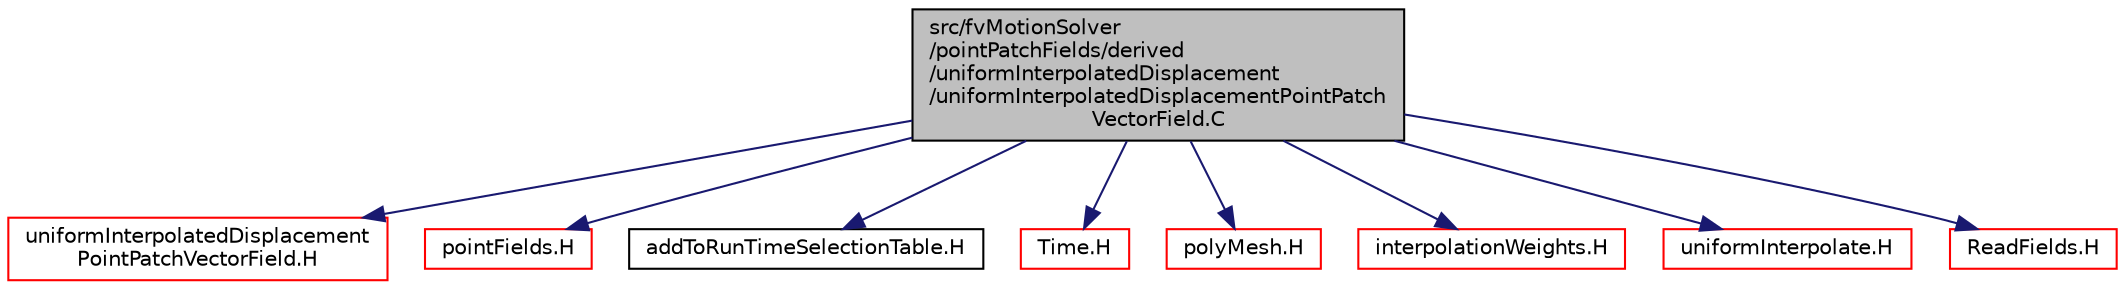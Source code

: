 digraph "src/fvMotionSolver/pointPatchFields/derived/uniformInterpolatedDisplacement/uniformInterpolatedDisplacementPointPatchVectorField.C"
{
  bgcolor="transparent";
  edge [fontname="Helvetica",fontsize="10",labelfontname="Helvetica",labelfontsize="10"];
  node [fontname="Helvetica",fontsize="10",shape=record];
  Node1 [label="src/fvMotionSolver\l/pointPatchFields/derived\l/uniformInterpolatedDisplacement\l/uniformInterpolatedDisplacementPointPatch\lVectorField.C",height=0.2,width=0.4,color="black", fillcolor="grey75", style="filled", fontcolor="black"];
  Node1 -> Node2 [color="midnightblue",fontsize="10",style="solid",fontname="Helvetica"];
  Node2 [label="uniformInterpolatedDisplacement\lPointPatchVectorField.H",height=0.2,width=0.4,color="red",URL="$a06360.html"];
  Node1 -> Node3 [color="midnightblue",fontsize="10",style="solid",fontname="Helvetica"];
  Node3 [label="pointFields.H",height=0.2,width=0.4,color="red",URL="$a08167.html"];
  Node1 -> Node4 [color="midnightblue",fontsize="10",style="solid",fontname="Helvetica"];
  Node4 [label="addToRunTimeSelectionTable.H",height=0.2,width=0.4,color="black",URL="$a07966.html",tooltip="Macros for easy insertion into run-time selection tables. "];
  Node1 -> Node5 [color="midnightblue",fontsize="10",style="solid",fontname="Helvetica"];
  Node5 [label="Time.H",height=0.2,width=0.4,color="red",URL="$a07978.html"];
  Node1 -> Node6 [color="midnightblue",fontsize="10",style="solid",fontname="Helvetica"];
  Node6 [label="polyMesh.H",height=0.2,width=0.4,color="red",URL="$a08764.html"];
  Node1 -> Node7 [color="midnightblue",fontsize="10",style="solid",fontname="Helvetica"];
  Node7 [label="interpolationWeights.H",height=0.2,width=0.4,color="red",URL="$a08363.html"];
  Node1 -> Node8 [color="midnightblue",fontsize="10",style="solid",fontname="Helvetica"];
  Node8 [label="uniformInterpolate.H",height=0.2,width=0.4,color="red",URL="$a08153.html"];
  Node1 -> Node9 [color="midnightblue",fontsize="10",style="solid",fontname="Helvetica"];
  Node9 [label="ReadFields.H",height=0.2,width=0.4,color="red",URL="$a08265.html",tooltip="Helper routine to read fields. "];
}

